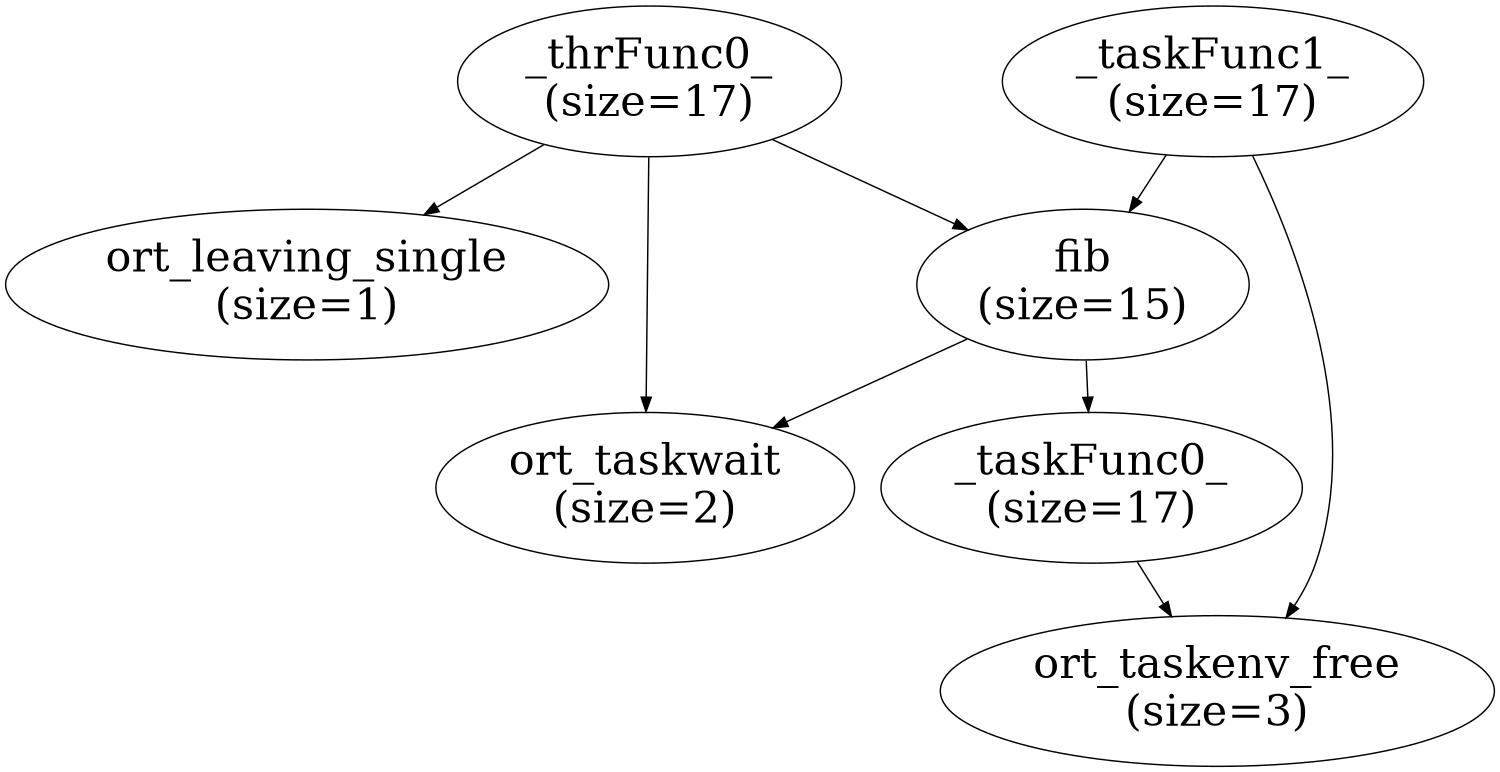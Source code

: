 digraph "" {
  size="10,8";
  rankdir=TB;
  center=1;
  rotate=0;
   {
   node [shape=plaintext,fontsize=10];
   }
   0 [label="_thrFunc0_\n(size=17)",fontsize=30]
   1 [label="fib\n(size=15)",fontsize=30]
   2 [label="_taskFunc0_\n(size=17)",fontsize=30]
   3 [label="ort_taskenv_free\n(size=3)",fontsize=30]
   4 [label="_taskFunc1_\n(size=17)",fontsize=30]
   5 [label="ort_taskwait\n(size=2)",fontsize=30]
   6 [label="ort_leaving_single\n(size=1)",fontsize=30]
   0->1
   0->6
   0->5
   1->2
   1->5
   2->3
   4->1
   4->3
}
